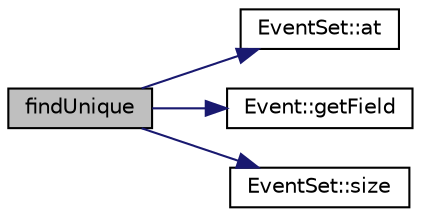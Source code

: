 digraph "findUnique"
{
 // LATEX_PDF_SIZE
  edge [fontname="Helvetica",fontsize="10",labelfontname="Helvetica",labelfontsize="10"];
  node [fontname="Helvetica",fontsize="10",shape=record];
  rankdir="LR";
  Node1 [label="findUnique",height=0.2,width=0.4,color="black", fillcolor="grey75", style="filled", fontcolor="black",tooltip="It explores all the EventSet and builds a string[] composed of all different values taken by the fiel..."];
  Node1 -> Node2 [color="midnightblue",fontsize="10",style="solid",fontname="Helvetica"];
  Node2 [label="EventSet::at",height=0.2,width=0.4,color="black", fillcolor="white", style="filled",URL="$classEventSet.html#ab8ac311a6121981191ce61d505cc069f",tooltip="get the event in a position selected, for consulting"];
  Node1 -> Node3 [color="midnightblue",fontsize="10",style="solid",fontname="Helvetica"];
  Node3 [label="Event::getField",height=0.2,width=0.4,color="black", fillcolor="white", style="filled",URL="$classEvent.html#aa0f2e1910272a7014e97794b7fc73d9a",tooltip="Given the name of a field of Event, field, it returns, always as a string, the value of the specified..."];
  Node1 -> Node4 [color="midnightblue",fontsize="10",style="solid",fontname="Helvetica"];
  Node4 [label="EventSet::size",height=0.2,width=0.4,color="black", fillcolor="white", style="filled",URL="$classEventSet.html#afa17cf8b71961fe1bab9ae5bc7f4963d",tooltip="Returns the number of events stored."];
}
